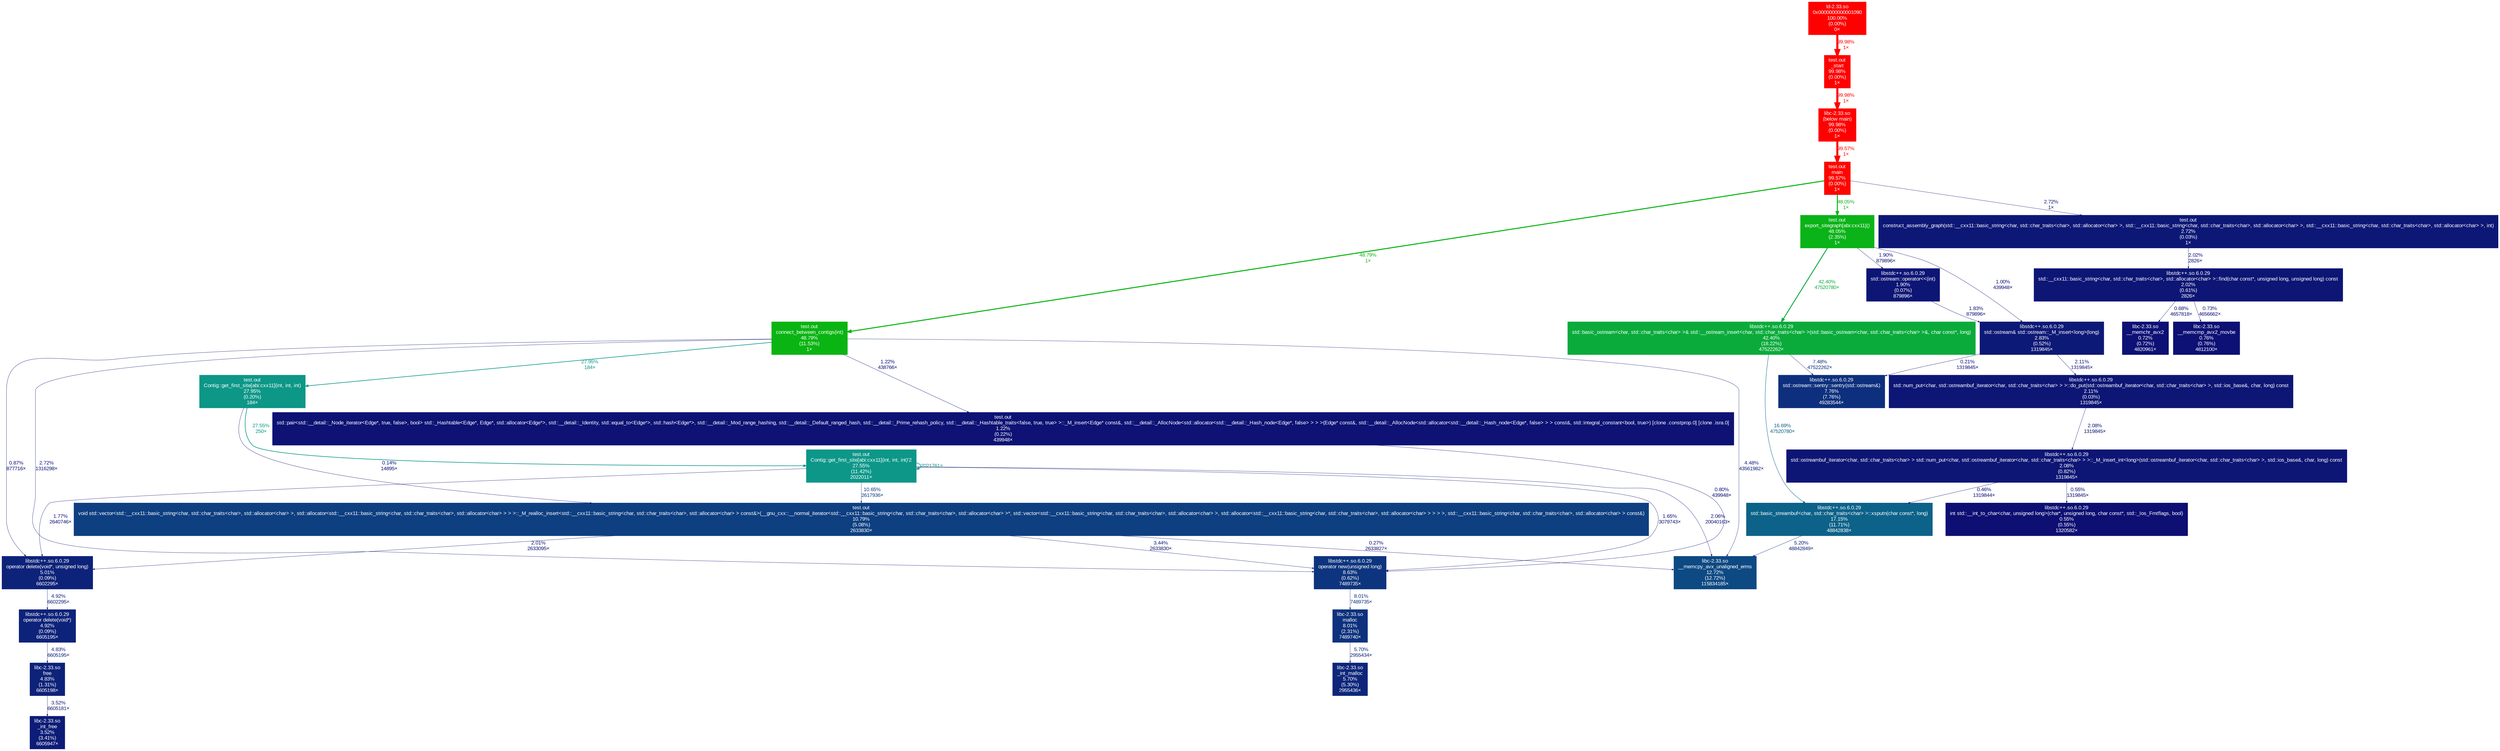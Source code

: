 digraph {
	graph [fontname=Arial, nodesep=0.125, ranksep=0.25];
	node [fontcolor=white, fontname=Arial, height=0, shape=box, style=filled, width=0];
	edge [fontname=Arial];
	"(below main)" [color="#ff0000", fontcolor="#ffffff", fontsize="10.00", label="libc-2.33.so\n(below main)\n99.98%\n(0.00%)\n1×"];
	"(below main)" -> main [arrowsize="1.00", color="#fe0500", fontcolor="#fe0500", fontsize="10.00", label="99.57%\n1×", labeldistance="3.98", penwidth="3.98"];
	"0x0000000000001090" [color="#ff0000", fontcolor="#ffffff", fontsize="10.00", label="ld-2.33.so\n0x0000000000001090\n100.00%\n(0.00%)\n0×"];
	"0x0000000000001090" -> "_start" [arrowsize="1.00", color="#ff0000", fontcolor="#ff0000", fontsize="10.00", label="99.98%\n1×", labeldistance="4.00", penwidth="4.00"];
	"Contig::get_first_site[abi:cxx11](int, int, int)" [color="#0c9787", fontcolor="#ffffff", fontsize="10.00", label="test.out\nContig::get_first_site[abi:cxx11](int, int, int)\n27.95%\n(0.20%)\n184×"];
	"Contig::get_first_site[abi:cxx11](int, int, int)" -> "Contig::get_first_site[abi:cxx11](int, int, int)'2" [arrowsize="0.52", color="#0c9789", fontcolor="#0c9789", fontsize="10.00", label="27.55%\n250×", labeldistance="1.10", penwidth="1.10"];
	"Contig::get_first_site[abi:cxx11](int, int, int)" -> "void std::vector<std::__cxx11::basic_string<char, std::char_traits<char>, std::allocator<char> >, std::allocator<std::__cxx11::basic_string<char, std::char_traits<char>, std::allocator<char> > > >::_M_realloc_insert<std::__cxx11::basic_string<char, std::char_traits<char>, std::allocator<char> > const&>(__gnu_cxx::__normal_iterator<std::__cxx11::basic_string<char, std::char_traits<char>, std::allocator<char> >*, std::vector<std::__cxx11::basic_string<char, std::char_traits<char>, std::allocator<char> >, std::allocator<std::__cxx11::basic_string<char, std::char_traits<char>, std::allocator<char> > > > >, std::__cxx11::basic_string<char, std::char_traits<char>, std::allocator<char> > const&)" [arrowsize="0.35", color="#0d0d73", fontcolor="#0d0d73", fontsize="10.00", label="0.14%\n14895×", labeldistance="0.50", penwidth="0.50"];
	"Contig::get_first_site[abi:cxx11](int, int, int)'2" [color="#0c9789", fontcolor="#ffffff", fontsize="10.00", label="test.out\nContig::get_first_site[abi:cxx11](int, int, int)'2\n27.55%\n(11.42%)\n2022011×"];
	"Contig::get_first_site[abi:cxx11](int, int, int)'2" -> "Contig::get_first_site[abi:cxx11](int, int, int)'2" [arrowsize="0.52", color="#0c9789", fontcolor="#0c9789", fontsize="10.00", label="2021761×", labeldistance="1.10", penwidth="1.10"];
	"Contig::get_first_site[abi:cxx11](int, int, int)'2" -> "__memcpy_avx_unaligned_erms" [arrowsize="0.35", color="#0d1575", fontcolor="#0d1575", fontsize="10.00", label="2.06%\n20040163×", labeldistance="0.50", penwidth="0.50"];
	"Contig::get_first_site[abi:cxx11](int, int, int)'2" -> "operator delete(void*, unsigned long)" [arrowsize="0.35", color="#0d1475", fontcolor="#0d1475", fontsize="10.00", label="1.77%\n2640746×", labeldistance="0.50", penwidth="0.50"];
	"Contig::get_first_site[abi:cxx11](int, int, int)'2" -> "operator new(unsigned long)" [arrowsize="0.35", color="#0d1475", fontcolor="#0d1475", fontsize="10.00", label="1.65%\n3079743×", labeldistance="0.50", penwidth="0.50"];
	"Contig::get_first_site[abi:cxx11](int, int, int)'2" -> "void std::vector<std::__cxx11::basic_string<char, std::char_traits<char>, std::allocator<char> >, std::allocator<std::__cxx11::basic_string<char, std::char_traits<char>, std::allocator<char> > > >::_M_realloc_insert<std::__cxx11::basic_string<char, std::char_traits<char>, std::allocator<char> > const&>(__gnu_cxx::__normal_iterator<std::__cxx11::basic_string<char, std::char_traits<char>, std::allocator<char> >*, std::vector<std::__cxx11::basic_string<char, std::char_traits<char>, std::allocator<char> >, std::allocator<std::__cxx11::basic_string<char, std::char_traits<char>, std::allocator<char> > > > >, std::__cxx11::basic_string<char, std::char_traits<char>, std::allocator<char> > const&)" [arrowsize="0.35", color="#0d3e80", fontcolor="#0d3e80", fontsize="10.00", label="10.65%\n2617936×", labeldistance="0.50", penwidth="0.50"];
	"__memchr_avx2" [color="#0d1074", fontcolor="#ffffff", fontsize="10.00", label="libc-2.33.so\n__memchr_avx2\n0.72%\n(0.72%)\n4820961×"];
	"__memcmp_avx2_movbe" [color="#0d1074", fontcolor="#ffffff", fontsize="10.00", label="libc-2.33.so\n__memcmp_avx2_movbe\n0.76%\n(0.76%)\n4812100×"];
	"__memcpy_avx_unaligned_erms" [color="#0d4983", fontcolor="#ffffff", fontsize="10.00", label="libc-2.33.so\n__memcpy_avx_unaligned_erms\n12.72%\n(12.72%)\n115834185×"];
	"_int_free" [color="#0d1c77", fontcolor="#ffffff", fontsize="10.00", label="libc-2.33.so\n_int_free\n3.52%\n(3.41%)\n6605947×"];
	"_int_malloc" [color="#0d267a", fontcolor="#ffffff", fontsize="10.00", label="libc-2.33.so\n_int_malloc\n5.70%\n(5.30%)\n2955436×"];
	"_start" [color="#ff0000", fontcolor="#ffffff", fontsize="10.00", label="test.out\n_start\n99.98%\n(0.00%)\n1×"];
	"_start" -> "(below main)" [arrowsize="1.00", color="#ff0000", fontcolor="#ff0000", fontsize="10.00", label="99.98%\n1×", labeldistance="4.00", penwidth="4.00"];
	"connect_between_contigs(int)" [color="#0ab412", fontcolor="#ffffff", fontsize="10.00", label="test.out\nconnect_between_contigs(int)\n48.79%\n(11.53%)\n1×"];
	"connect_between_contigs(int)" -> "Contig::get_first_site[abi:cxx11](int, int, int)" [arrowsize="0.53", color="#0c9787", fontcolor="#0c9787", fontsize="10.00", label="27.95%\n184×", labeldistance="1.12", penwidth="1.12"];
	"connect_between_contigs(int)" -> "__memcpy_avx_unaligned_erms" [arrowsize="0.35", color="#0d2078", fontcolor="#0d2078", fontsize="10.00", label="4.48%\n43561982×", labeldistance="0.50", penwidth="0.50"];
	"connect_between_contigs(int)" -> "operator delete(void*, unsigned long)" [arrowsize="0.35", color="#0d1074", fontcolor="#0d1074", fontsize="10.00", label="0.87%\n877716×", labeldistance="0.50", penwidth="0.50"];
	"connect_between_contigs(int)" -> "operator new(unsigned long)" [arrowsize="0.35", color="#0d1876", fontcolor="#0d1876", fontsize="10.00", label="2.72%\n1316298×", labeldistance="0.50", penwidth="0.50"];
	"connect_between_contigs(int)" -> "std::pair<std::__detail::_Node_iterator<Edge*, true, false>, bool> std::_Hashtable<Edge*, Edge*, std::allocator<Edge*>, std::__detail::_Identity, std::equal_to<Edge*>, std::hash<Edge*>, std::__detail::_Mod_range_hashing, std::__detail::_Default_ranged_hash, std::__detail::_Prime_rehash_policy, std::__detail::_Hashtable_traits<false, true, true> >::_M_insert<Edge* const&, std::__detail::_AllocNode<std::allocator<std::__detail::_Hash_node<Edge*, false> > > >(Edge* const&, std::__detail::_AllocNode<std::allocator<std::__detail::_Hash_node<Edge*, false> > > const&, std::integral_constant<bool, true>) [clone .constprop.0] [clone .isra.0]" [arrowsize="0.35", color="#0d1274", fontcolor="#0d1274", fontsize="10.00", label="1.22%\n438766×", labeldistance="0.50", penwidth="0.50"];
	"construct_assembly_graph(std::__cxx11::basic_string<char, std::char_traits<char>, std::allocator<char> >, std::__cxx11::basic_string<char, std::char_traits<char>, std::allocator<char> >, std::__cxx11::basic_string<char, std::char_traits<char>, std::allocator<char> >, int)" [color="#0d1876", fontcolor="#ffffff", fontsize="10.00", label="test.out\nconstruct_assembly_graph(std::__cxx11::basic_string<char, std::char_traits<char>, std::allocator<char> >, std::__cxx11::basic_string<char, std::char_traits<char>, std::allocator<char> >, std::__cxx11::basic_string<char, std::char_traits<char>, std::allocator<char> >, int)\n2.72%\n(0.03%)\n1×"];
	"construct_assembly_graph(std::__cxx11::basic_string<char, std::char_traits<char>, std::allocator<char> >, std::__cxx11::basic_string<char, std::char_traits<char>, std::allocator<char> >, std::__cxx11::basic_string<char, std::char_traits<char>, std::allocator<char> >, int)" -> "std::__cxx11::basic_string<char, std::char_traits<char>, std::allocator<char> >::find(char const*, unsigned long, unsigned long) const" [arrowsize="0.35", color="#0d1575", fontcolor="#0d1575", fontsize="10.00", label="2.02%\n2826×", labeldistance="0.50", penwidth="0.50"];
	"export_sitegraph[abi:cxx11]()" [color="#0ab317", fontcolor="#ffffff", fontsize="10.00", label="test.out\nexport_sitegraph[abi:cxx11]()\n48.05%\n(2.35%)\n1×"];
	"export_sitegraph[abi:cxx11]()" -> "std::basic_ostream<char, std::char_traits<char> >& std::__ostream_insert<char, std::char_traits<char> >(std::basic_ostream<char, std::char_traits<char> >&, char const*, long)" [arrowsize="0.65", color="#0aab3b", fontcolor="#0aab3b", fontsize="10.00", label="42.40%\n47520780×", labeldistance="1.70", penwidth="1.70"];
	"export_sitegraph[abi:cxx11]()" -> "std::ostream& std::ostream::_M_insert<long>(long)" [arrowsize="0.35", color="#0d1174", fontcolor="#0d1174", fontsize="10.00", label="1.00%\n439948×", labeldistance="0.50", penwidth="0.50"];
	"export_sitegraph[abi:cxx11]()" -> "std::ostream::operator<<(int)" [arrowsize="0.35", color="#0d1575", fontcolor="#0d1575", fontsize="10.00", label="1.90%\n879896×", labeldistance="0.50", penwidth="0.50"];
	free [color="#0d2279", fontcolor="#ffffff", fontsize="10.00", label="libc-2.33.so\nfree\n4.83%\n(1.31%)\n6605198×"];
	free -> "_int_free" [arrowsize="0.35", color="#0d1c77", fontcolor="#0d1c77", fontsize="10.00", label="3.52%\n6605181×", labeldistance="0.50", penwidth="0.50"];
	"int std::__int_to_char<char, unsigned long>(char*, unsigned long, char const*, std::_Ios_Fmtflags, bool)" [color="#0d0f73", fontcolor="#ffffff", fontsize="10.00", label="libstdc++.so.6.0.29\nint std::__int_to_char<char, unsigned long>(char*, unsigned long, char const*, std::_Ios_Fmtflags, bool)\n0.55%\n(0.55%)\n1320582×"];
	main [color="#fe0500", fontcolor="#ffffff", fontsize="10.00", label="test.out\nmain\n99.57%\n(0.00%)\n1×"];
	main -> "connect_between_contigs(int)" [arrowsize="0.70", color="#0ab412", fontcolor="#0ab412", fontsize="10.00", label="48.79%\n1×", labeldistance="1.95", penwidth="1.95"];
	main -> "construct_assembly_graph(std::__cxx11::basic_string<char, std::char_traits<char>, std::allocator<char> >, std::__cxx11::basic_string<char, std::char_traits<char>, std::allocator<char> >, std::__cxx11::basic_string<char, std::char_traits<char>, std::allocator<char> >, int)" [arrowsize="0.35", color="#0d1876", fontcolor="#0d1876", fontsize="10.00", label="2.72%\n1×", labeldistance="0.50", penwidth="0.50"];
	main -> "export_sitegraph[abi:cxx11]()" [arrowsize="0.69", color="#0ab317", fontcolor="#0ab317", fontsize="10.00", label="48.05%\n1×", labeldistance="1.92", penwidth="1.92"];
	malloc [color="#0d317d", fontcolor="#ffffff", fontsize="10.00", label="libc-2.33.so\nmalloc\n8.01%\n(2.31%)\n7489740×"];
	malloc -> "_int_malloc" [arrowsize="0.35", color="#0d267a", fontcolor="#0d267a", fontsize="10.00", label="5.70%\n2955434×", labeldistance="0.50", penwidth="0.50"];
	"operator delete(void*)" [color="#0d2279", fontcolor="#ffffff", fontsize="10.00", label="libstdc++.so.6.0.29\noperator delete(void*)\n4.92%\n(0.09%)\n6605195×"];
	"operator delete(void*)" -> free [arrowsize="0.35", color="#0d2279", fontcolor="#0d2279", fontsize="10.00", label="4.83%\n6605195×", labeldistance="0.50", penwidth="0.50"];
	"operator delete(void*, unsigned long)" [color="#0d2279", fontcolor="#ffffff", fontsize="10.00", label="libstdc++.so.6.0.29\noperator delete(void*, unsigned long)\n5.01%\n(0.09%)\n6602295×"];
	"operator delete(void*, unsigned long)" -> "operator delete(void*)" [arrowsize="0.35", color="#0d2279", fontcolor="#0d2279", fontsize="10.00", label="4.92%\n6602295×", labeldistance="0.50", penwidth="0.50"];
	"operator new(unsigned long)" [color="#0d347e", fontcolor="#ffffff", fontsize="10.00", label="libstdc++.so.6.0.29\noperator new(unsigned long)\n8.63%\n(0.62%)\n7489735×"];
	"operator new(unsigned long)" -> malloc [arrowsize="0.35", color="#0d317d", fontcolor="#0d317d", fontsize="10.00", label="8.01%\n7489735×", labeldistance="0.50", penwidth="0.50"];
	"std::__cxx11::basic_string<char, std::char_traits<char>, std::allocator<char> >::find(char const*, unsigned long, unsigned long) const" [color="#0d1575", fontcolor="#ffffff", fontsize="10.00", label="libstdc++.so.6.0.29\nstd::__cxx11::basic_string<char, std::char_traits<char>, std::allocator<char> >::find(char const*, unsigned long, unsigned long) const\n2.02%\n(0.61%)\n2826×"];
	"std::__cxx11::basic_string<char, std::char_traits<char>, std::allocator<char> >::find(char const*, unsigned long, unsigned long) const" -> "__memchr_avx2" [arrowsize="0.35", color="#0d1074", fontcolor="#0d1074", fontsize="10.00", label="0.68%\n4657818×", labeldistance="0.50", penwidth="0.50"];
	"std::__cxx11::basic_string<char, std::char_traits<char>, std::allocator<char> >::find(char const*, unsigned long, unsigned long) const" -> "__memcmp_avx2_movbe" [arrowsize="0.35", color="#0d1074", fontcolor="#0d1074", fontsize="10.00", label="0.73%\n4656662×", labeldistance="0.50", penwidth="0.50"];
	"std::basic_ostream<char, std::char_traits<char> >& std::__ostream_insert<char, std::char_traits<char> >(std::basic_ostream<char, std::char_traits<char> >&, char const*, long)" [color="#0aab3b", fontcolor="#ffffff", fontsize="10.00", label="libstdc++.so.6.0.29\nstd::basic_ostream<char, std::char_traits<char> >& std::__ostream_insert<char, std::char_traits<char> >(std::basic_ostream<char, std::char_traits<char> >&, char const*, long)\n42.40%\n(18.22%)\n47522262×"];
	"std::basic_ostream<char, std::char_traits<char> >& std::__ostream_insert<char, std::char_traits<char> >(std::basic_ostream<char, std::char_traits<char> >&, char const*, long)" -> "std::basic_streambuf<char, std::char_traits<char> >::xsputn(char const*, long)" [arrowsize="0.41", color="#0c5f88", fontcolor="#0c5f88", fontsize="10.00", label="16.69%\n47520780×", labeldistance="0.67", penwidth="0.67"];
	"std::basic_ostream<char, std::char_traits<char> >& std::__ostream_insert<char, std::char_traits<char> >(std::basic_ostream<char, std::char_traits<char> >&, char const*, long)" -> "std::ostream::sentry::sentry(std::ostream&)" [arrowsize="0.35", color="#0d2e7c", fontcolor="#0d2e7c", fontsize="10.00", label="7.48%\n47522262×", labeldistance="0.50", penwidth="0.50"];
	"std::basic_streambuf<char, std::char_traits<char> >::xsputn(char const*, long)" [color="#0c6289", fontcolor="#ffffff", fontsize="10.00", label="libstdc++.so.6.0.29\nstd::basic_streambuf<char, std::char_traits<char> >::xsputn(char const*, long)\n17.15%\n(11.71%)\n48842838×"];
	"std::basic_streambuf<char, std::char_traits<char> >::xsputn(char const*, long)" -> "__memcpy_avx_unaligned_erms" [arrowsize="0.35", color="#0d2379", fontcolor="#0d2379", fontsize="10.00", label="5.20%\n48842849×", labeldistance="0.50", penwidth="0.50"];
	"std::num_put<char, std::ostreambuf_iterator<char, std::char_traits<char> > >::do_put(std::ostreambuf_iterator<char, std::char_traits<char> >, std::ios_base&, char, long) const" [color="#0d1675", fontcolor="#ffffff", fontsize="10.00", label="libstdc++.so.6.0.29\nstd::num_put<char, std::ostreambuf_iterator<char, std::char_traits<char> > >::do_put(std::ostreambuf_iterator<char, std::char_traits<char> >, std::ios_base&, char, long) const\n2.11%\n(0.03%)\n1319845×"];
	"std::num_put<char, std::ostreambuf_iterator<char, std::char_traits<char> > >::do_put(std::ostreambuf_iterator<char, std::char_traits<char> >, std::ios_base&, char, long) const" -> "std::ostreambuf_iterator<char, std::char_traits<char> > std::num_put<char, std::ostreambuf_iterator<char, std::char_traits<char> > >::_M_insert_int<long>(std::ostreambuf_iterator<char, std::char_traits<char> >, std::ios_base&, char, long) const" [arrowsize="0.35", color="#0d1575", fontcolor="#0d1575", fontsize="10.00", label="2.08%\n1319845×", labeldistance="0.50", penwidth="0.50"];
	"std::ostream& std::ostream::_M_insert<long>(long)" [color="#0d1976", fontcolor="#ffffff", fontsize="10.00", label="libstdc++.so.6.0.29\nstd::ostream& std::ostream::_M_insert<long>(long)\n2.83%\n(0.52%)\n1319845×"];
	"std::ostream& std::ostream::_M_insert<long>(long)" -> "std::num_put<char, std::ostreambuf_iterator<char, std::char_traits<char> > >::do_put(std::ostreambuf_iterator<char, std::char_traits<char> >, std::ios_base&, char, long) const" [arrowsize="0.35", color="#0d1675", fontcolor="#0d1675", fontsize="10.00", label="2.11%\n1319845×", labeldistance="0.50", penwidth="0.50"];
	"std::ostream& std::ostream::_M_insert<long>(long)" -> "std::ostream::sentry::sentry(std::ostream&)" [arrowsize="0.35", color="#0d0e73", fontcolor="#0d0e73", fontsize="10.00", label="0.21%\n1319845×", labeldistance="0.50", penwidth="0.50"];
	"std::ostream::operator<<(int)" [color="#0d1575", fontcolor="#ffffff", fontsize="10.00", label="libstdc++.so.6.0.29\nstd::ostream::operator<<(int)\n1.90%\n(0.07%)\n879896×"];
	"std::ostream::operator<<(int)" -> "std::ostream& std::ostream::_M_insert<long>(long)" [arrowsize="0.35", color="#0d1475", fontcolor="#0d1475", fontsize="10.00", label="1.83%\n879896×", labeldistance="0.50", penwidth="0.50"];
	"std::ostream::sentry::sentry(std::ostream&)" [color="#0d2f7d", fontcolor="#ffffff", fontsize="10.00", label="libstdc++.so.6.0.29\nstd::ostream::sentry::sentry(std::ostream&)\n7.76%\n(7.76%)\n49283544×"];
	"std::ostreambuf_iterator<char, std::char_traits<char> > std::num_put<char, std::ostreambuf_iterator<char, std::char_traits<char> > >::_M_insert_int<long>(std::ostreambuf_iterator<char, std::char_traits<char> >, std::ios_base&, char, long) const" [color="#0d1575", fontcolor="#ffffff", fontsize="10.00", label="libstdc++.so.6.0.29\nstd::ostreambuf_iterator<char, std::char_traits<char> > std::num_put<char, std::ostreambuf_iterator<char, std::char_traits<char> > >::_M_insert_int<long>(std::ostreambuf_iterator<char, std::char_traits<char> >, std::ios_base&, char, long) const\n2.08%\n(0.82%)\n1319845×"];
	"std::ostreambuf_iterator<char, std::char_traits<char> > std::num_put<char, std::ostreambuf_iterator<char, std::char_traits<char> > >::_M_insert_int<long>(std::ostreambuf_iterator<char, std::char_traits<char> >, std::ios_base&, char, long) const" -> "int std::__int_to_char<char, unsigned long>(char*, unsigned long, char const*, std::_Ios_Fmtflags, bool)" [arrowsize="0.35", color="#0d0f73", fontcolor="#0d0f73", fontsize="10.00", label="0.55%\n1319845×", labeldistance="0.50", penwidth="0.50"];
	"std::ostreambuf_iterator<char, std::char_traits<char> > std::num_put<char, std::ostreambuf_iterator<char, std::char_traits<char> > >::_M_insert_int<long>(std::ostreambuf_iterator<char, std::char_traits<char> >, std::ios_base&, char, long) const" -> "std::basic_streambuf<char, std::char_traits<char> >::xsputn(char const*, long)" [arrowsize="0.35", color="#0d0f73", fontcolor="#0d0f73", fontsize="10.00", label="0.46%\n1319844×", labeldistance="0.50", penwidth="0.50"];
	"std::pair<std::__detail::_Node_iterator<Edge*, true, false>, bool> std::_Hashtable<Edge*, Edge*, std::allocator<Edge*>, std::__detail::_Identity, std::equal_to<Edge*>, std::hash<Edge*>, std::__detail::_Mod_range_hashing, std::__detail::_Default_ranged_hash, std::__detail::_Prime_rehash_policy, std::__detail::_Hashtable_traits<false, true, true> >::_M_insert<Edge* const&, std::__detail::_AllocNode<std::allocator<std::__detail::_Hash_node<Edge*, false> > > >(Edge* const&, std::__detail::_AllocNode<std::allocator<std::__detail::_Hash_node<Edge*, false> > > const&, std::integral_constant<bool, true>) [clone .constprop.0] [clone .isra.0]" [color="#0d1274", fontcolor="#ffffff", fontsize="10.00", label="test.out\nstd::pair<std::__detail::_Node_iterator<Edge*, true, false>, bool> std::_Hashtable<Edge*, Edge*, std::allocator<Edge*>, std::__detail::_Identity, std::equal_to<Edge*>, std::hash<Edge*>, std::__detail::_Mod_range_hashing, std::__detail::_Default_ranged_hash, std::__detail::_Prime_rehash_policy, std::__detail::_Hashtable_traits<false, true, true> >::_M_insert<Edge* const&, std::__detail::_AllocNode<std::allocator<std::__detail::_Hash_node<Edge*, false> > > >(Edge* const&, std::__detail::_AllocNode<std::allocator<std::__detail::_Hash_node<Edge*, false> > > const&, std::integral_constant<bool, true>) [clone .constprop.0] [clone .isra.0]\n1.22%\n(0.22%)\n439948×"];
	"std::pair<std::__detail::_Node_iterator<Edge*, true, false>, bool> std::_Hashtable<Edge*, Edge*, std::allocator<Edge*>, std::__detail::_Identity, std::equal_to<Edge*>, std::hash<Edge*>, std::__detail::_Mod_range_hashing, std::__detail::_Default_ranged_hash, std::__detail::_Prime_rehash_policy, std::__detail::_Hashtable_traits<false, true, true> >::_M_insert<Edge* const&, std::__detail::_AllocNode<std::allocator<std::__detail::_Hash_node<Edge*, false> > > >(Edge* const&, std::__detail::_AllocNode<std::allocator<std::__detail::_Hash_node<Edge*, false> > > const&, std::integral_constant<bool, true>) [clone .constprop.0] [clone .isra.0]" -> "operator new(unsigned long)" [arrowsize="0.35", color="#0d1074", fontcolor="#0d1074", fontsize="10.00", label="0.80%\n439948×", labeldistance="0.50", penwidth="0.50"];
	"void std::vector<std::__cxx11::basic_string<char, std::char_traits<char>, std::allocator<char> >, std::allocator<std::__cxx11::basic_string<char, std::char_traits<char>, std::allocator<char> > > >::_M_realloc_insert<std::__cxx11::basic_string<char, std::char_traits<char>, std::allocator<char> > const&>(__gnu_cxx::__normal_iterator<std::__cxx11::basic_string<char, std::char_traits<char>, std::allocator<char> >*, std::vector<std::__cxx11::basic_string<char, std::char_traits<char>, std::allocator<char> >, std::allocator<std::__cxx11::basic_string<char, std::char_traits<char>, std::allocator<char> > > > >, std::__cxx11::basic_string<char, std::char_traits<char>, std::allocator<char> > const&)" [color="#0d3f81", fontcolor="#ffffff", fontsize="10.00", label="test.out\nvoid std::vector<std::__cxx11::basic_string<char, std::char_traits<char>, std::allocator<char> >, std::allocator<std::__cxx11::basic_string<char, std::char_traits<char>, std::allocator<char> > > >::_M_realloc_insert<std::__cxx11::basic_string<char, std::char_traits<char>, std::allocator<char> > const&>(__gnu_cxx::__normal_iterator<std::__cxx11::basic_string<char, std::char_traits<char>, std::allocator<char> >*, std::vector<std::__cxx11::basic_string<char, std::char_traits<char>, std::allocator<char> >, std::allocator<std::__cxx11::basic_string<char, std::char_traits<char>, std::allocator<char> > > > >, std::__cxx11::basic_string<char, std::char_traits<char>, std::allocator<char> > const&)\n10.79%\n(5.08%)\n2633830×"];
	"void std::vector<std::__cxx11::basic_string<char, std::char_traits<char>, std::allocator<char> >, std::allocator<std::__cxx11::basic_string<char, std::char_traits<char>, std::allocator<char> > > >::_M_realloc_insert<std::__cxx11::basic_string<char, std::char_traits<char>, std::allocator<char> > const&>(__gnu_cxx::__normal_iterator<std::__cxx11::basic_string<char, std::char_traits<char>, std::allocator<char> >*, std::vector<std::__cxx11::basic_string<char, std::char_traits<char>, std::allocator<char> >, std::allocator<std::__cxx11::basic_string<char, std::char_traits<char>, std::allocator<char> > > > >, std::__cxx11::basic_string<char, std::char_traits<char>, std::allocator<char> > const&)" -> "__memcpy_avx_unaligned_erms" [arrowsize="0.35", color="#0d0e73", fontcolor="#0d0e73", fontsize="10.00", label="0.27%\n2633827×", labeldistance="0.50", penwidth="0.50"];
	"void std::vector<std::__cxx11::basic_string<char, std::char_traits<char>, std::allocator<char> >, std::allocator<std::__cxx11::basic_string<char, std::char_traits<char>, std::allocator<char> > > >::_M_realloc_insert<std::__cxx11::basic_string<char, std::char_traits<char>, std::allocator<char> > const&>(__gnu_cxx::__normal_iterator<std::__cxx11::basic_string<char, std::char_traits<char>, std::allocator<char> >*, std::vector<std::__cxx11::basic_string<char, std::char_traits<char>, std::allocator<char> >, std::allocator<std::__cxx11::basic_string<char, std::char_traits<char>, std::allocator<char> > > > >, std::__cxx11::basic_string<char, std::char_traits<char>, std::allocator<char> > const&)" -> "operator delete(void*, unsigned long)" [arrowsize="0.35", color="#0d1575", fontcolor="#0d1575", fontsize="10.00", label="2.01%\n2633095×", labeldistance="0.50", penwidth="0.50"];
	"void std::vector<std::__cxx11::basic_string<char, std::char_traits<char>, std::allocator<char> >, std::allocator<std::__cxx11::basic_string<char, std::char_traits<char>, std::allocator<char> > > >::_M_realloc_insert<std::__cxx11::basic_string<char, std::char_traits<char>, std::allocator<char> > const&>(__gnu_cxx::__normal_iterator<std::__cxx11::basic_string<char, std::char_traits<char>, std::allocator<char> >*, std::vector<std::__cxx11::basic_string<char, std::char_traits<char>, std::allocator<char> >, std::allocator<std::__cxx11::basic_string<char, std::char_traits<char>, std::allocator<char> > > > >, std::__cxx11::basic_string<char, std::char_traits<char>, std::allocator<char> > const&)" -> "operator new(unsigned long)" [arrowsize="0.35", color="#0d1b77", fontcolor="#0d1b77", fontsize="10.00", label="3.44%\n2633830×", labeldistance="0.50", penwidth="0.50"];
}
